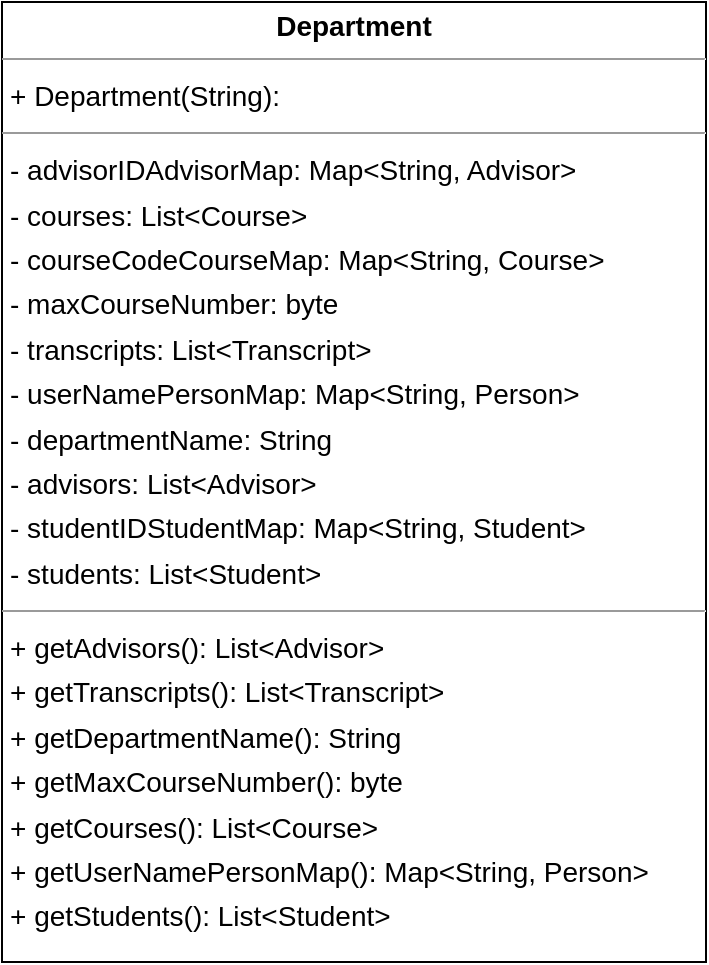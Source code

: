 <mxfile version="22.1.0" type="device">
  <diagram name="Sayfa -1" id="RTwi_pBS1mAXprLVcY4d">
    <mxGraphModel dx="1242" dy="1692" grid="1" gridSize="10" guides="1" tooltips="1" connect="1" arrows="1" fold="1" page="1" pageScale="1" pageWidth="827" pageHeight="1169" math="0" shadow="0">
      <root>
        <mxCell id="0" />
        <mxCell id="1" parent="0" />
        <mxCell id="1chAEHRAdbtmhrerfV8J-1" value="&lt;p style=&quot;margin:0px;margin-top:4px;text-align:center;&quot;&gt;&lt;b&gt;Department&lt;/b&gt;&lt;/p&gt;&lt;hr size=&quot;1&quot;/&gt;&lt;p style=&quot;margin:0 0 0 4px;line-height:1.6;&quot;&gt;+ Department(String): &lt;/p&gt;&lt;hr size=&quot;1&quot;/&gt;&lt;p style=&quot;margin:0 0 0 4px;line-height:1.6;&quot;&gt;- advisorIDAdvisorMap: Map&amp;lt;String, Advisor&amp;gt;&lt;br/&gt;- courses: List&amp;lt;Course&amp;gt;&lt;br/&gt;- courseCodeCourseMap: Map&amp;lt;String, Course&amp;gt;&lt;br/&gt;- maxCourseNumber: byte&lt;br/&gt;- transcripts: List&amp;lt;Transcript&amp;gt;&lt;br/&gt;- userNamePersonMap: Map&amp;lt;String, Person&amp;gt;&lt;br/&gt;- departmentName: String&lt;br/&gt;- advisors: List&amp;lt;Advisor&amp;gt;&lt;br/&gt;- studentIDStudentMap: Map&amp;lt;String, Student&amp;gt;&lt;br/&gt;- students: List&amp;lt;Student&amp;gt;&lt;/p&gt;&lt;hr size=&quot;1&quot;/&gt;&lt;p style=&quot;margin:0 0 0 4px;line-height:1.6;&quot;&gt;+ getAdvisors(): List&amp;lt;Advisor&amp;gt;&lt;br/&gt;+ getTranscripts(): List&amp;lt;Transcript&amp;gt;&lt;br/&gt;+ getDepartmentName(): String&lt;br/&gt;+ getMaxCourseNumber(): byte&lt;br/&gt;+ getCourses(): List&amp;lt;Course&amp;gt;&lt;br/&gt;+ getUserNamePersonMap(): Map&amp;lt;String, Person&amp;gt;&lt;br/&gt;+ getStudents(): List&amp;lt;Student&amp;gt;&lt;/p&gt;" style="verticalAlign=top;align=left;overflow=fill;fontSize=14;fontFamily=Helvetica;html=1;rounded=0;shadow=0;comic=0;labelBackgroundColor=none;strokeWidth=1;" vertex="1" parent="1">
          <mxGeometry x="170" y="-1070" width="352" height="480" as="geometry" />
        </mxCell>
      </root>
    </mxGraphModel>
  </diagram>
</mxfile>
